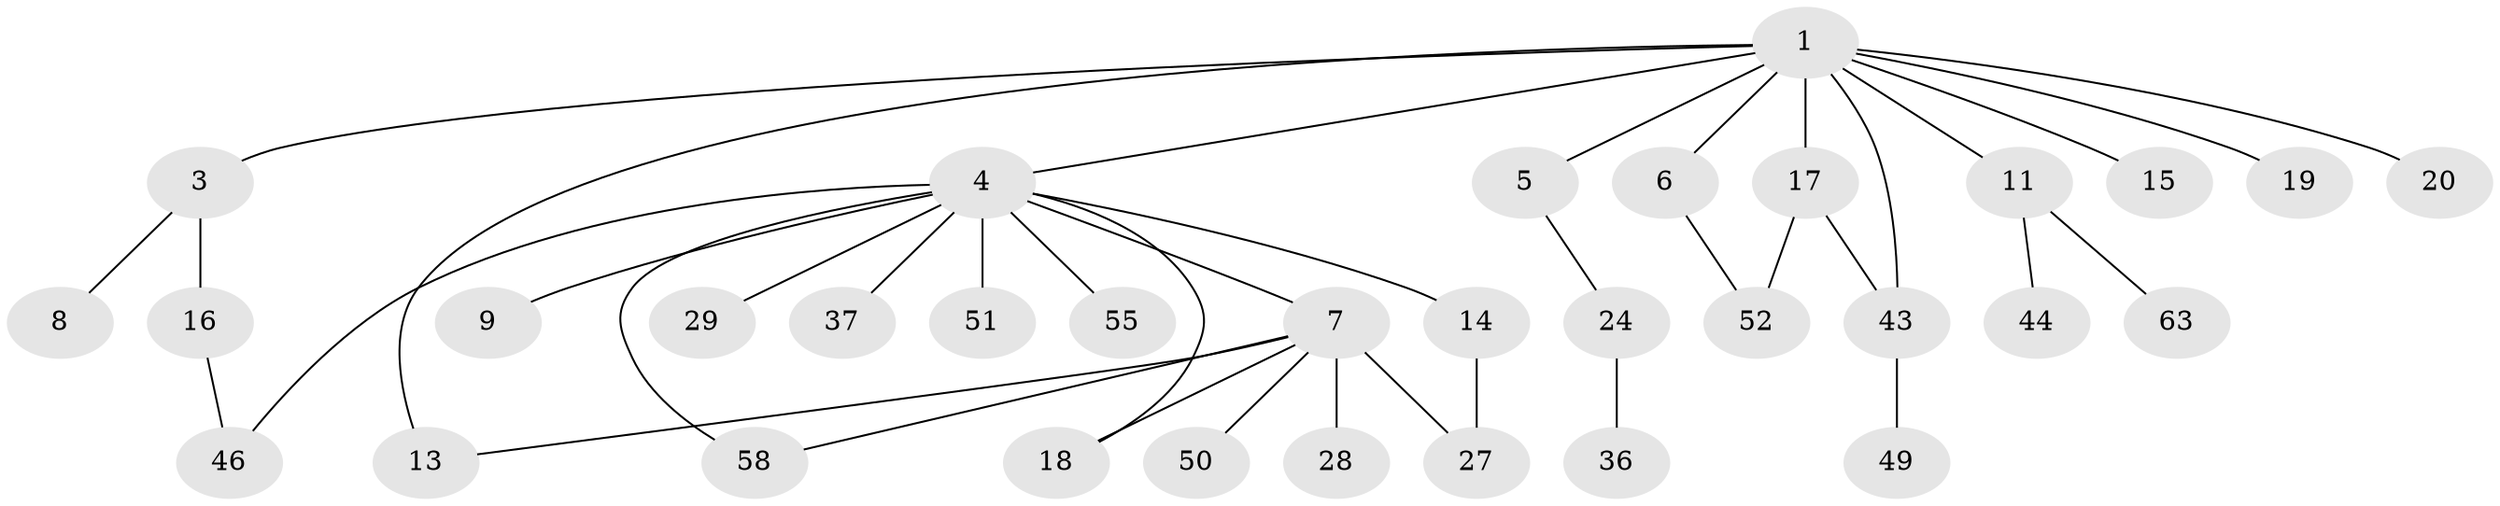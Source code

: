 // original degree distribution, {7: 0.014925373134328358, 6: 0.014925373134328358, 3: 0.14925373134328357, 8: 0.014925373134328358, 2: 0.34328358208955223, 1: 0.3880597014925373, 4: 0.029850746268656716, 5: 0.04477611940298507}
// Generated by graph-tools (version 1.1) at 2025/13/03/09/25 04:13:20]
// undirected, 33 vertices, 39 edges
graph export_dot {
graph [start="1"]
  node [color=gray90,style=filled];
  1 [super="+2"];
  3;
  4 [super="+10"];
  5;
  6 [super="+32"];
  7 [super="+12+26"];
  8;
  9;
  11;
  13 [super="+62"];
  14 [super="+23"];
  15 [super="+67"];
  16 [super="+31"];
  17 [super="+22"];
  18;
  19;
  20 [super="+47+40"];
  24 [super="+33"];
  27;
  28;
  29;
  36;
  37 [super="+39"];
  43 [super="+48+65"];
  44;
  46 [super="+56+54"];
  49 [super="+66"];
  50;
  51;
  52;
  55;
  58;
  63;
  1 -- 3;
  1 -- 4;
  1 -- 5;
  1 -- 6;
  1 -- 13;
  1 -- 43;
  1 -- 17;
  1 -- 19;
  1 -- 20;
  1 -- 11;
  1 -- 15;
  3 -- 8;
  3 -- 16;
  4 -- 7;
  4 -- 9;
  4 -- 14;
  4 -- 18;
  4 -- 55;
  4 -- 58;
  4 -- 51;
  4 -- 37;
  4 -- 29;
  4 -- 46;
  5 -- 24;
  6 -- 52;
  7 -- 50;
  7 -- 18;
  7 -- 58;
  7 -- 27;
  7 -- 28;
  7 -- 13;
  11 -- 44;
  11 -- 63;
  14 -- 27;
  16 -- 46;
  17 -- 43;
  17 -- 52;
  24 -- 36;
  43 -- 49;
}
